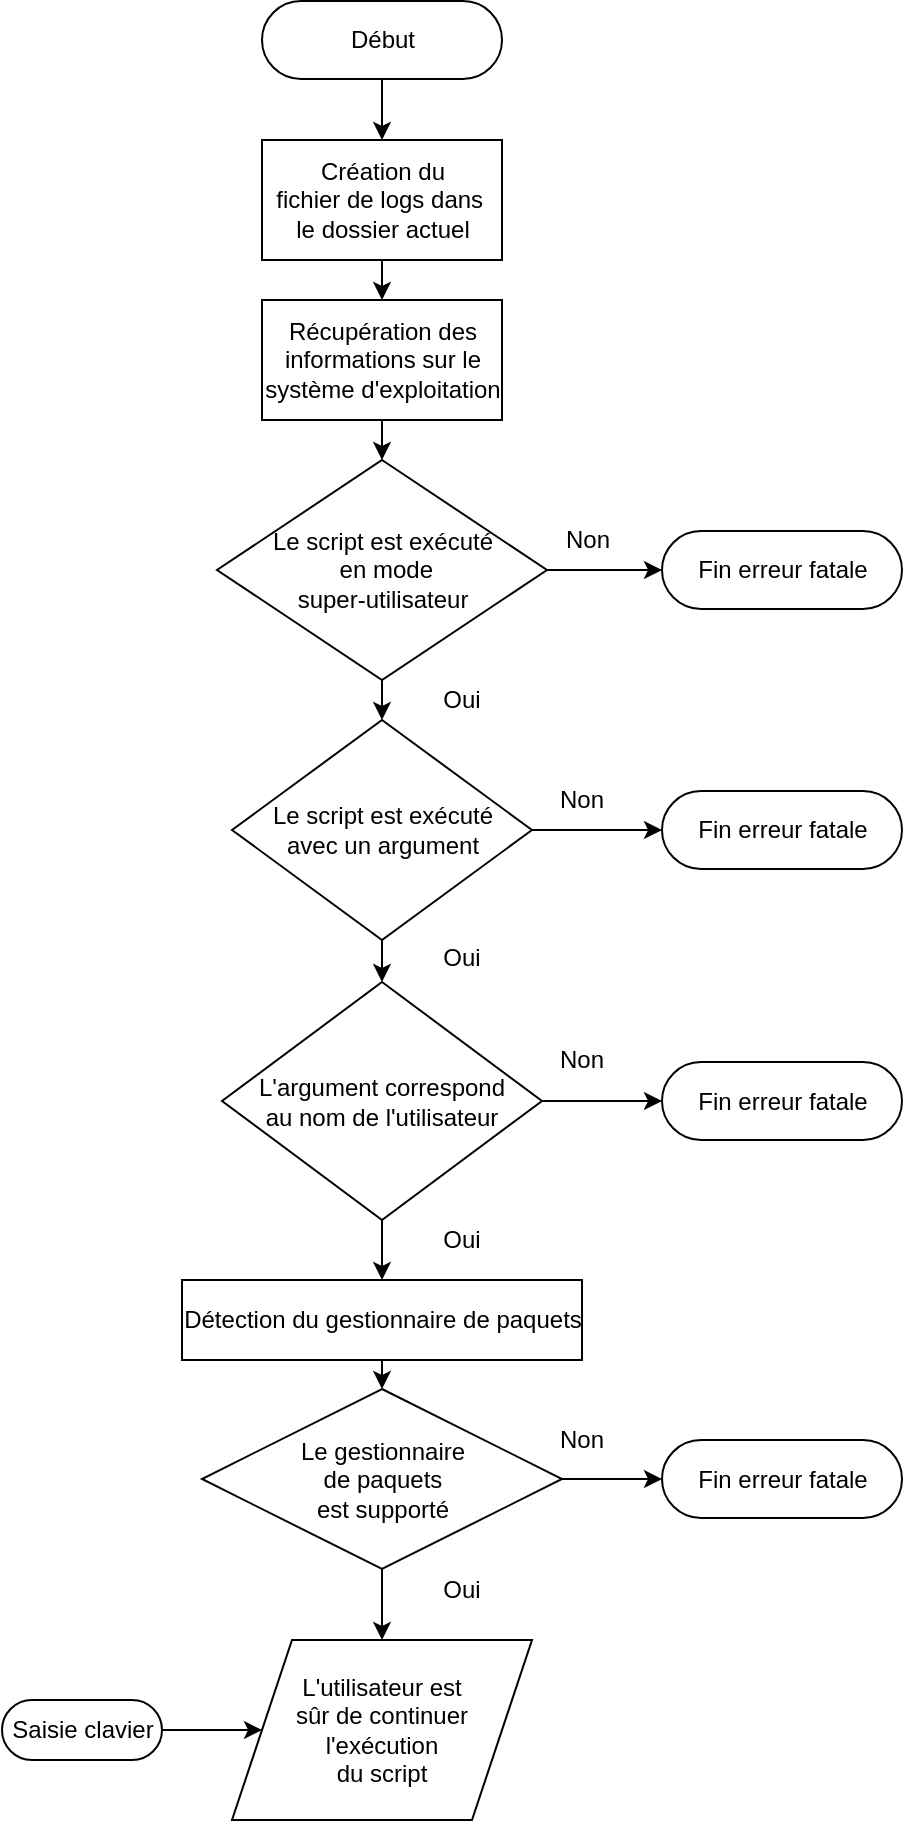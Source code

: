 <mxfile version="12.6.5" type="device"><diagram id="6IIZJYVjBucjpZLqwLj8" name="Page-1"><mxGraphModel dx="1108" dy="511" grid="1" gridSize="10" guides="1" tooltips="1" connect="1" arrows="1" fold="1" page="1" pageScale="1" pageWidth="827" pageHeight="1169" math="0" shadow="0"><root><mxCell id="0"/><mxCell id="1" parent="0"/><mxCell id="f9ViDcnhhf-zOW0SgpmC-7" style="edgeStyle=orthogonalEdgeStyle;rounded=0;orthogonalLoop=1;jettySize=auto;html=1;exitX=0.5;exitY=0.5;exitDx=0;exitDy=19.5;exitPerimeter=0;entryX=0.5;entryY=0;entryDx=0;entryDy=0;" parent="1" source="f9ViDcnhhf-zOW0SgpmC-3" target="f9ViDcnhhf-zOW0SgpmC-6" edge="1"><mxGeometry relative="1" as="geometry"/></mxCell><mxCell id="f9ViDcnhhf-zOW0SgpmC-3" value="&lt;span style=&quot;white-space: normal&quot;&gt;Début&lt;/span&gt;&lt;span style=&quot;white-space: normal&quot;&gt;&lt;br&gt;&lt;/span&gt;" style="html=1;dashed=0;whitespace=wrap;shape=mxgraph.dfd.start" parent="1" vertex="1"><mxGeometry x="160" y="40.5" width="120" height="39" as="geometry"/></mxCell><mxCell id="f9ViDcnhhf-zOW0SgpmC-5" value="Fin erreur fatale" style="html=1;dashed=0;whitespace=wrap;shape=mxgraph.dfd.start" parent="1" vertex="1"><mxGeometry x="360" y="305.5" width="120" height="39" as="geometry"/></mxCell><mxCell id="f9ViDcnhhf-zOW0SgpmC-9" style="edgeStyle=orthogonalEdgeStyle;rounded=0;orthogonalLoop=1;jettySize=auto;html=1;exitX=0.5;exitY=1;exitDx=0;exitDy=0;entryX=0.5;entryY=0;entryDx=0;entryDy=0;" parent="1" source="f9ViDcnhhf-zOW0SgpmC-6" target="f9ViDcnhhf-zOW0SgpmC-8" edge="1"><mxGeometry relative="1" as="geometry"/></mxCell><mxCell id="f9ViDcnhhf-zOW0SgpmC-6" value="Création du &lt;br&gt;fichier de logs dans&amp;nbsp;&lt;br&gt;le dossier actuel" style="html=1;dashed=0;whitespace=wrap;" parent="1" vertex="1"><mxGeometry x="160" y="110" width="120" height="60" as="geometry"/></mxCell><mxCell id="f9ViDcnhhf-zOW0SgpmC-13" style="edgeStyle=orthogonalEdgeStyle;rounded=0;orthogonalLoop=1;jettySize=auto;html=1;exitX=0.5;exitY=1;exitDx=0;exitDy=0;entryX=0.5;entryY=0;entryDx=0;entryDy=0;" parent="1" source="f9ViDcnhhf-zOW0SgpmC-8" target="f9ViDcnhhf-zOW0SgpmC-10" edge="1"><mxGeometry relative="1" as="geometry"/></mxCell><mxCell id="f9ViDcnhhf-zOW0SgpmC-8" value="Récupération des &lt;br&gt;informations sur le &lt;br&gt;système d'exploitation" style="html=1;dashed=0;whitespace=wrap;" parent="1" vertex="1"><mxGeometry x="160" y="190" width="120" height="60" as="geometry"/></mxCell><mxCell id="f9ViDcnhhf-zOW0SgpmC-18" style="edgeStyle=orthogonalEdgeStyle;rounded=0;orthogonalLoop=1;jettySize=auto;html=1;exitX=0.5;exitY=1;exitDx=0;exitDy=0;entryX=0.5;entryY=0;entryDx=0;entryDy=0;" parent="1" source="f9ViDcnhhf-zOW0SgpmC-10" target="f9ViDcnhhf-zOW0SgpmC-17" edge="1"><mxGeometry relative="1" as="geometry"/></mxCell><mxCell id="f9ViDcnhhf-zOW0SgpmC-40" style="edgeStyle=orthogonalEdgeStyle;rounded=0;orthogonalLoop=1;jettySize=auto;html=1;exitX=1;exitY=0.5;exitDx=0;exitDy=0;entryX=0;entryY=0.5;entryDx=0;entryDy=0;entryPerimeter=0;" parent="1" source="f9ViDcnhhf-zOW0SgpmC-10" target="f9ViDcnhhf-zOW0SgpmC-5" edge="1"><mxGeometry relative="1" as="geometry"/></mxCell><mxCell id="f9ViDcnhhf-zOW0SgpmC-10" value="Le script est exécuté&lt;br&gt;&amp;nbsp;en mode&lt;br&gt;super-utilisateur" style="shape=rhombus;html=1;dashed=0;whitespace=wrap;perimeter=rhombusPerimeter;" parent="1" vertex="1"><mxGeometry x="137.5" y="270" width="165" height="110" as="geometry"/></mxCell><mxCell id="f9ViDcnhhf-zOW0SgpmC-15" value="Non" style="text;html=1;strokeColor=none;fillColor=none;align=center;verticalAlign=middle;whiteSpace=wrap;rounded=0;" parent="1" vertex="1"><mxGeometry x="302.5" y="300" width="40" height="20" as="geometry"/></mxCell><mxCell id="f9ViDcnhhf-zOW0SgpmC-16" value="Oui" style="text;html=1;strokeColor=none;fillColor=none;align=center;verticalAlign=middle;whiteSpace=wrap;rounded=0;" parent="1" vertex="1"><mxGeometry x="240" y="380" width="40" height="20" as="geometry"/></mxCell><mxCell id="f9ViDcnhhf-zOW0SgpmC-25" style="edgeStyle=orthogonalEdgeStyle;rounded=0;orthogonalLoop=1;jettySize=auto;html=1;exitX=0.5;exitY=1;exitDx=0;exitDy=0;entryX=0.5;entryY=0;entryDx=0;entryDy=0;" parent="1" source="f9ViDcnhhf-zOW0SgpmC-17" target="f9ViDcnhhf-zOW0SgpmC-24" edge="1"><mxGeometry relative="1" as="geometry"/></mxCell><mxCell id="kbFq68p4SjrubyJbnogk-3" style="edgeStyle=orthogonalEdgeStyle;rounded=0;orthogonalLoop=1;jettySize=auto;html=1;exitX=1;exitY=0.5;exitDx=0;exitDy=0;entryX=0;entryY=0.5;entryDx=0;entryDy=0;entryPerimeter=0;" parent="1" source="f9ViDcnhhf-zOW0SgpmC-17" target="kbFq68p4SjrubyJbnogk-1" edge="1"><mxGeometry relative="1" as="geometry"/></mxCell><mxCell id="f9ViDcnhhf-zOW0SgpmC-17" value="Le script est exécuté &lt;br&gt;avec un argument" style="shape=rhombus;html=1;dashed=0;whitespace=wrap;perimeter=rhombusPerimeter;" parent="1" vertex="1"><mxGeometry x="145" y="400" width="150" height="110" as="geometry"/></mxCell><mxCell id="f9ViDcnhhf-zOW0SgpmC-21" value="Non" style="text;html=1;strokeColor=none;fillColor=none;align=center;verticalAlign=middle;whiteSpace=wrap;rounded=0;" parent="1" vertex="1"><mxGeometry x="300" y="430" width="40" height="20" as="geometry"/></mxCell><mxCell id="f9ViDcnhhf-zOW0SgpmC-23" value="Oui" style="text;html=1;strokeColor=none;fillColor=none;align=center;verticalAlign=middle;whiteSpace=wrap;rounded=0;" parent="1" vertex="1"><mxGeometry x="240" y="509" width="40" height="20" as="geometry"/></mxCell><mxCell id="f9ViDcnhhf-zOW0SgpmC-31" style="edgeStyle=orthogonalEdgeStyle;rounded=0;orthogonalLoop=1;jettySize=auto;html=1;exitX=0.5;exitY=1;exitDx=0;exitDy=0;" parent="1" source="f9ViDcnhhf-zOW0SgpmC-24" target="f9ViDcnhhf-zOW0SgpmC-30" edge="1"><mxGeometry relative="1" as="geometry"/></mxCell><mxCell id="kbFq68p4SjrubyJbnogk-5" style="edgeStyle=orthogonalEdgeStyle;rounded=0;orthogonalLoop=1;jettySize=auto;html=1;exitX=1;exitY=0.5;exitDx=0;exitDy=0;entryX=0;entryY=0.5;entryDx=0;entryDy=0;entryPerimeter=0;" parent="1" source="f9ViDcnhhf-zOW0SgpmC-24" target="kbFq68p4SjrubyJbnogk-2" edge="1"><mxGeometry relative="1" as="geometry"/></mxCell><mxCell id="f9ViDcnhhf-zOW0SgpmC-24" value="L'argument correspond&lt;br&gt;au nom de l'utilisateur" style="rhombus;whiteSpace=wrap;html=1;" parent="1" vertex="1"><mxGeometry x="140" y="531" width="160" height="119" as="geometry"/></mxCell><mxCell id="f9ViDcnhhf-zOW0SgpmC-27" value="Non" style="text;html=1;strokeColor=none;fillColor=none;align=center;verticalAlign=middle;whiteSpace=wrap;rounded=0;" parent="1" vertex="1"><mxGeometry x="300" y="560" width="40" height="20" as="geometry"/></mxCell><mxCell id="f9ViDcnhhf-zOW0SgpmC-28" value="Oui" style="text;html=1;strokeColor=none;fillColor=none;align=center;verticalAlign=middle;whiteSpace=wrap;rounded=0;" parent="1" vertex="1"><mxGeometry x="240" y="650" width="40" height="20" as="geometry"/></mxCell><mxCell id="f9ViDcnhhf-zOW0SgpmC-35" style="edgeStyle=orthogonalEdgeStyle;rounded=0;orthogonalLoop=1;jettySize=auto;html=1;exitX=0.5;exitY=1;exitDx=0;exitDy=0;entryX=0.5;entryY=0;entryDx=0;entryDy=0;" parent="1" source="f9ViDcnhhf-zOW0SgpmC-30" target="f9ViDcnhhf-zOW0SgpmC-34" edge="1"><mxGeometry relative="1" as="geometry"/></mxCell><mxCell id="f9ViDcnhhf-zOW0SgpmC-30" value="Détection du gestionnaire de paquets" style="html=1;dashed=0;whitespace=wrap;" parent="1" vertex="1"><mxGeometry x="120" y="680" width="200" height="40" as="geometry"/></mxCell><mxCell id="kbFq68p4SjrubyJbnogk-7" style="edgeStyle=orthogonalEdgeStyle;rounded=0;orthogonalLoop=1;jettySize=auto;html=1;exitX=1;exitY=0.5;exitDx=0;exitDy=0;entryX=0;entryY=0.5;entryDx=0;entryDy=0;entryPerimeter=0;" parent="1" source="f9ViDcnhhf-zOW0SgpmC-34" target="kbFq68p4SjrubyJbnogk-6" edge="1"><mxGeometry relative="1" as="geometry"/></mxCell><mxCell id="kbFq68p4SjrubyJbnogk-19" style="edgeStyle=orthogonalEdgeStyle;rounded=0;orthogonalLoop=1;jettySize=auto;html=1;exitX=0.5;exitY=1;exitDx=0;exitDy=0;entryX=0.5;entryY=0;entryDx=0;entryDy=0;" parent="1" source="f9ViDcnhhf-zOW0SgpmC-34" target="kbFq68p4SjrubyJbnogk-18" edge="1"><mxGeometry relative="1" as="geometry"/></mxCell><mxCell id="f9ViDcnhhf-zOW0SgpmC-34" value="Le gestionnaire &lt;br&gt;de paquets&lt;br&gt;est supporté" style="shape=rhombus;html=1;dashed=0;whitespace=wrap;perimeter=rhombusPerimeter;" parent="1" vertex="1"><mxGeometry x="130" y="734.5" width="180" height="90" as="geometry"/></mxCell><mxCell id="f9ViDcnhhf-zOW0SgpmC-37" value="Non" style="text;html=1;strokeColor=none;fillColor=none;align=center;verticalAlign=middle;whiteSpace=wrap;rounded=0;" parent="1" vertex="1"><mxGeometry x="300" y="750" width="40" height="20" as="geometry"/></mxCell><mxCell id="f9ViDcnhhf-zOW0SgpmC-38" value="Oui" style="text;html=1;strokeColor=none;fillColor=none;align=center;verticalAlign=middle;whiteSpace=wrap;rounded=0;" parent="1" vertex="1"><mxGeometry x="240" y="824.5" width="40" height="20" as="geometry"/></mxCell><mxCell id="kbFq68p4SjrubyJbnogk-1" value="Fin erreur fatale" style="html=1;dashed=0;whitespace=wrap;shape=mxgraph.dfd.start" parent="1" vertex="1"><mxGeometry x="360" y="435.5" width="120" height="39" as="geometry"/></mxCell><mxCell id="kbFq68p4SjrubyJbnogk-2" value="Fin erreur fatale" style="html=1;dashed=0;whitespace=wrap;shape=mxgraph.dfd.start" parent="1" vertex="1"><mxGeometry x="360" y="571" width="120" height="39" as="geometry"/></mxCell><mxCell id="kbFq68p4SjrubyJbnogk-6" value="Fin erreur fatale" style="html=1;dashed=0;whitespace=wrap;shape=mxgraph.dfd.start" parent="1" vertex="1"><mxGeometry x="360" y="760" width="120" height="39" as="geometry"/></mxCell><mxCell id="kbFq68p4SjrubyJbnogk-22" style="edgeStyle=orthogonalEdgeStyle;rounded=0;orthogonalLoop=1;jettySize=auto;html=1;exitX=1;exitY=0.5;exitDx=0;exitDy=0;exitPerimeter=0;entryX=0;entryY=0.5;entryDx=0;entryDy=0;" parent="1" source="kbFq68p4SjrubyJbnogk-16" target="kbFq68p4SjrubyJbnogk-18" edge="1"><mxGeometry relative="1" as="geometry"/></mxCell><mxCell id="kbFq68p4SjrubyJbnogk-16" value="Saisie clavier" style="html=1;dashed=0;whitespace=wrap;shape=mxgraph.dfd.start" parent="1" vertex="1"><mxGeometry x="30" y="890" width="80" height="30" as="geometry"/></mxCell><mxCell id="kbFq68p4SjrubyJbnogk-18" value="&lt;span style=&quot;text-align: left&quot;&gt;L'utilisateur est &lt;br&gt;sûr&amp;nbsp;de continuer &lt;br&gt;l'exécution &lt;br&gt;du script&lt;/span&gt;" style="shape=parallelogram;perimeter=parallelogramPerimeter;whiteSpace=wrap;html=1;dashed=0;" parent="1" vertex="1"><mxGeometry x="145" y="860" width="150" height="90" as="geometry"/></mxCell></root></mxGraphModel></diagram></mxfile>
